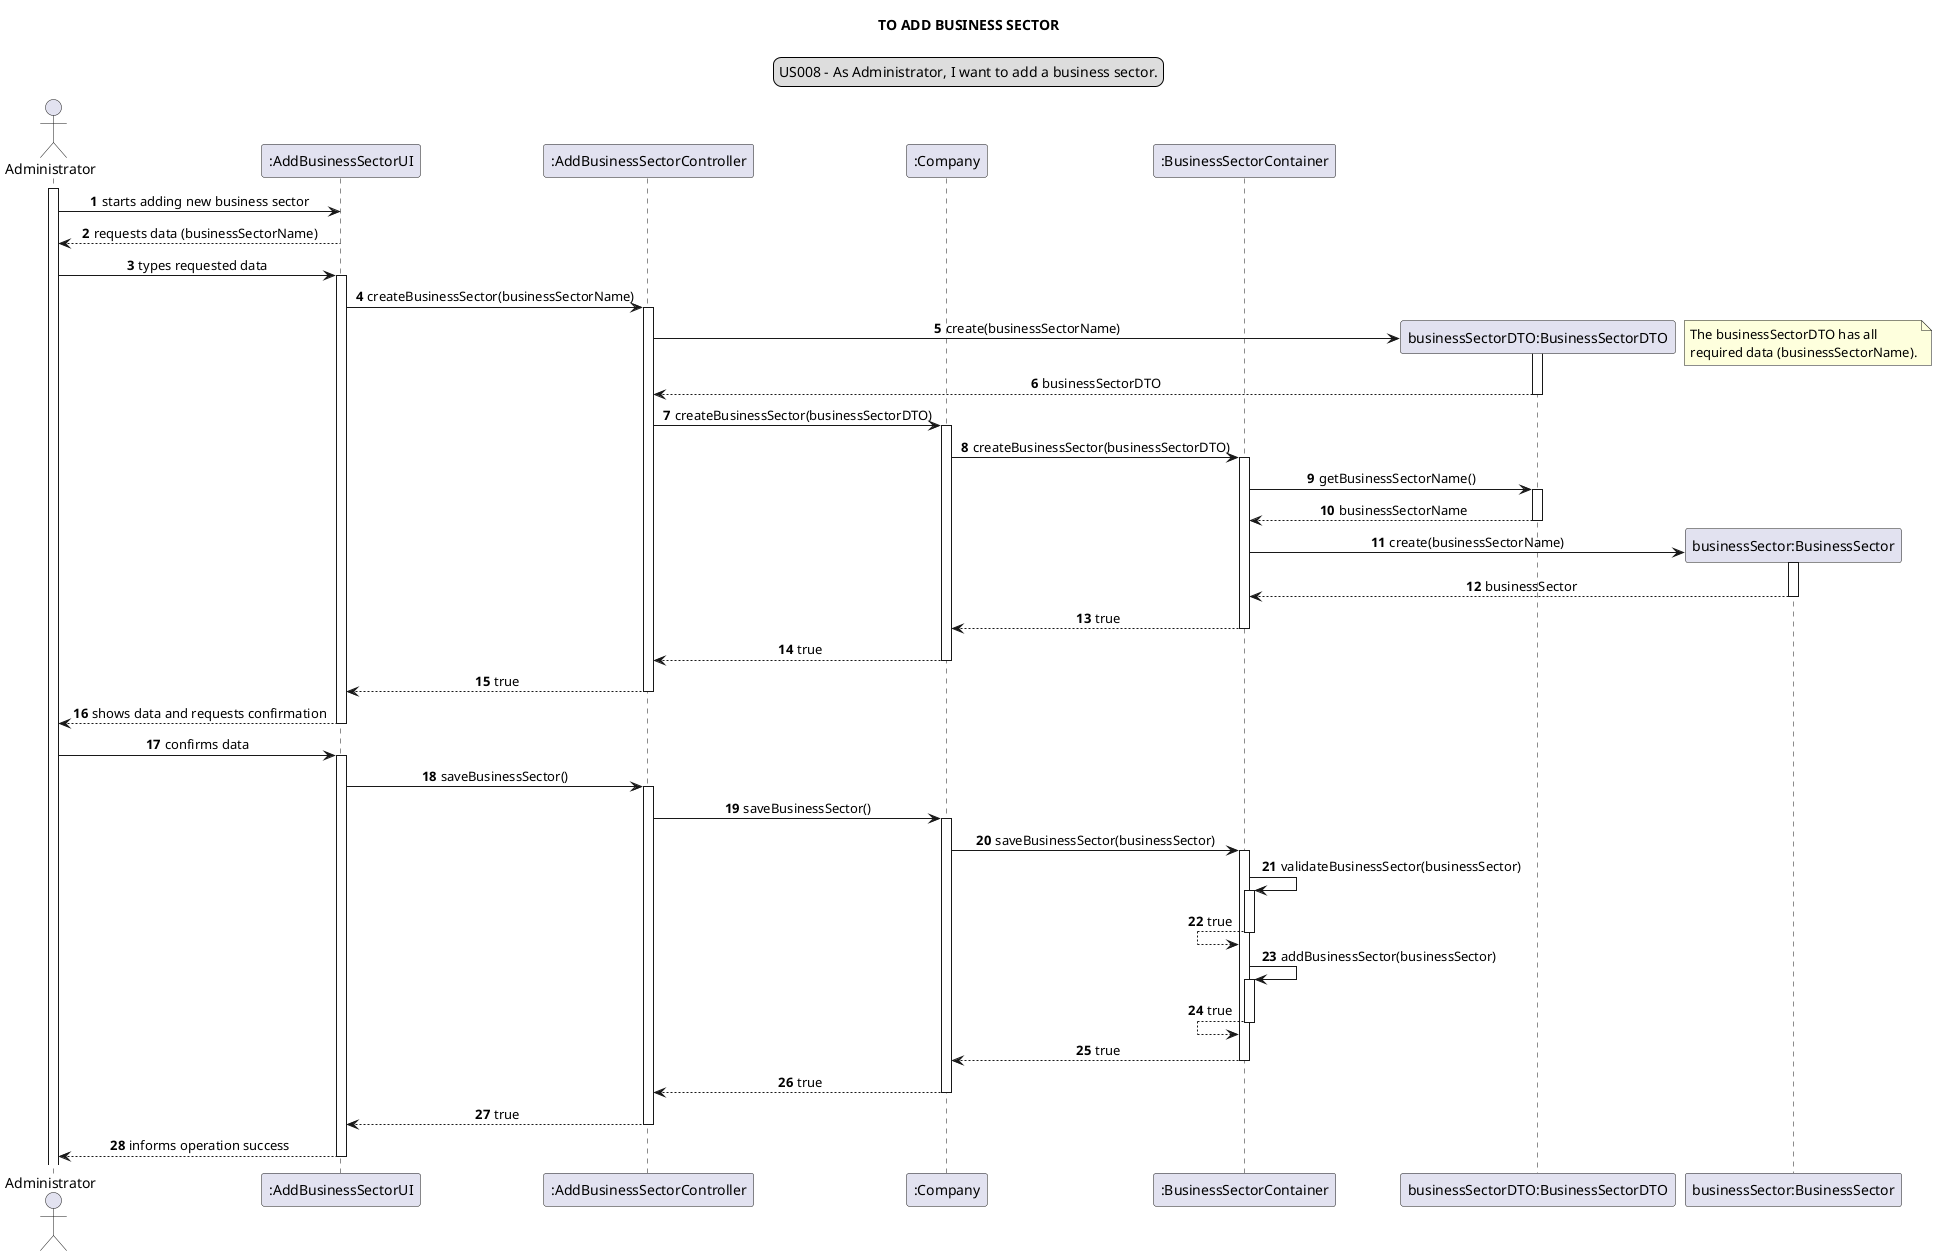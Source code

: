 @startuml
'https://plantuml.com/sequence-diagram

autonumber
skinparam sequenceMessageAlign center
title TO ADD BUSINESS SECTOR
legend top
US008 - As Administrator, I want to add a business sector.
end legend

actor Administrator as a
participant ":AddBusinessSectorUI" as absui
participant ":AddBusinessSectorController" as absc
participant ":Company" as c
participant ":BusinessSectorContainer" as bsc
participant "businessSectorDTO:BusinessSectorDTO" as bsdto
participant "businessSector:BusinessSector" as bs

activate a
a -> absui: starts adding new business sector
a <-- absui: requests data (businessSectorName)
a -> absui: types requested data
activate absui
absui -> absc: createBusinessSector(businessSectorName)
activate absc
create bsdto
absc -> bsdto: create(businessSectorName)
activate bsdto
note right
  The businessSectorDTO has all
  required data (businessSectorName).
end note
absc <-- bsdto: businessSectorDTO
deactivate bsdto
absc -> c: createBusinessSector(businessSectorDTO)
activate c
c -> bsc: createBusinessSector(businessSectorDTO)
activate bsc
bsc -> bsdto: getBusinessSectorName()
activate bsdto
bsc <-- bsdto: businessSectorName
deactivate bsdto
create bs
bsc -> bs: create(businessSectorName)
activate bs
bsc <-- bs: businessSector
deactivate bs
c <-- bsc: true
deactivate bsc
absc <-- c: true
deactivate c
absui <-- absc: true
deactivate absc
a <-- absui: shows data and requests confirmation
deactivate absui
a -> absui: confirms data
activate absui
absui -> absc: saveBusinessSector()
activate absc
absc -> c: saveBusinessSector()
activate c
c -> bsc: saveBusinessSector(businessSector)
activate bsc
bsc -> bsc: validateBusinessSector(businessSector)
activate bsc
bsc <-- bsc: true
deactivate bsc
bsc -> bsc: addBusinessSector(businessSector)
activate bsc
bsc <-- bsc: true
deactivate bsc
c <-- bsc: true
deactivate bsc
absc <-- c: true
deactivate c
absui <-- absc: true
deactivate absc
a <-- absui: informs operation success
deactivate absui

@enduml